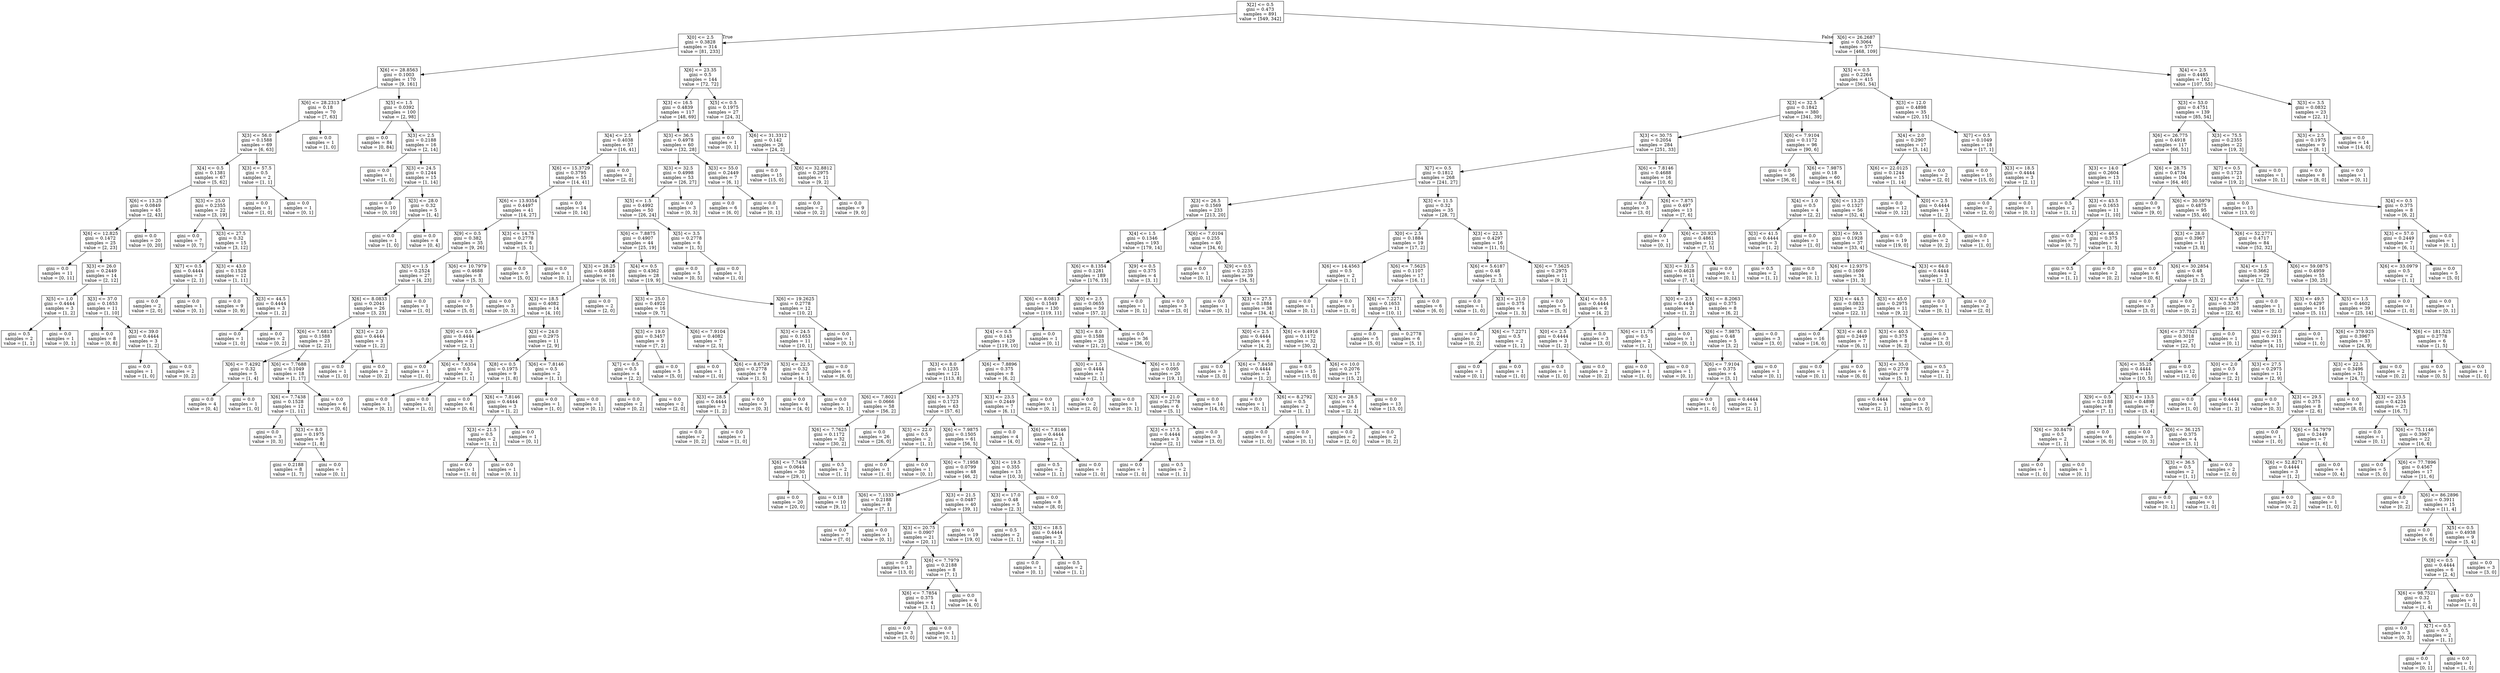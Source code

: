 digraph Tree {
node [shape=box] ;
0 [label="X[2] <= 0.5\ngini = 0.473\nsamples = 891\nvalue = [549, 342]"] ;
1 [label="X[0] <= 2.5\ngini = 0.3828\nsamples = 314\nvalue = [81, 233]"] ;
0 -> 1 [labeldistance=2.5, labelangle=45, headlabel="True"] ;
2 [label="X[6] <= 28.8563\ngini = 0.1003\nsamples = 170\nvalue = [9, 161]"] ;
1 -> 2 ;
3 [label="X[6] <= 28.2313\ngini = 0.18\nsamples = 70\nvalue = [7, 63]"] ;
2 -> 3 ;
4 [label="X[3] <= 56.0\ngini = 0.1588\nsamples = 69\nvalue = [6, 63]"] ;
3 -> 4 ;
5 [label="X[4] <= 0.5\ngini = 0.1381\nsamples = 67\nvalue = [5, 62]"] ;
4 -> 5 ;
6 [label="X[6] <= 13.25\ngini = 0.0849\nsamples = 45\nvalue = [2, 43]"] ;
5 -> 6 ;
7 [label="X[6] <= 12.825\ngini = 0.1472\nsamples = 25\nvalue = [2, 23]"] ;
6 -> 7 ;
8 [label="gini = 0.0\nsamples = 11\nvalue = [0, 11]"] ;
7 -> 8 ;
9 [label="X[3] <= 26.0\ngini = 0.2449\nsamples = 14\nvalue = [2, 12]"] ;
7 -> 9 ;
10 [label="X[5] <= 1.0\ngini = 0.4444\nsamples = 3\nvalue = [1, 2]"] ;
9 -> 10 ;
11 [label="gini = 0.5\nsamples = 2\nvalue = [1, 1]"] ;
10 -> 11 ;
12 [label="gini = 0.0\nsamples = 1\nvalue = [0, 1]"] ;
10 -> 12 ;
13 [label="X[3] <= 37.0\ngini = 0.1653\nsamples = 11\nvalue = [1, 10]"] ;
9 -> 13 ;
14 [label="gini = 0.0\nsamples = 8\nvalue = [0, 8]"] ;
13 -> 14 ;
15 [label="X[3] <= 39.0\ngini = 0.4444\nsamples = 3\nvalue = [1, 2]"] ;
13 -> 15 ;
16 [label="gini = 0.0\nsamples = 1\nvalue = [1, 0]"] ;
15 -> 16 ;
17 [label="gini = 0.0\nsamples = 2\nvalue = [0, 2]"] ;
15 -> 17 ;
18 [label="gini = 0.0\nsamples = 20\nvalue = [0, 20]"] ;
6 -> 18 ;
19 [label="X[3] <= 25.0\ngini = 0.2355\nsamples = 22\nvalue = [3, 19]"] ;
5 -> 19 ;
20 [label="gini = 0.0\nsamples = 7\nvalue = [0, 7]"] ;
19 -> 20 ;
21 [label="X[3] <= 27.5\ngini = 0.32\nsamples = 15\nvalue = [3, 12]"] ;
19 -> 21 ;
22 [label="X[7] <= 0.5\ngini = 0.4444\nsamples = 3\nvalue = [2, 1]"] ;
21 -> 22 ;
23 [label="gini = 0.0\nsamples = 2\nvalue = [2, 0]"] ;
22 -> 23 ;
24 [label="gini = 0.0\nsamples = 1\nvalue = [0, 1]"] ;
22 -> 24 ;
25 [label="X[3] <= 43.0\ngini = 0.1528\nsamples = 12\nvalue = [1, 11]"] ;
21 -> 25 ;
26 [label="gini = 0.0\nsamples = 9\nvalue = [0, 9]"] ;
25 -> 26 ;
27 [label="X[3] <= 44.5\ngini = 0.4444\nsamples = 3\nvalue = [1, 2]"] ;
25 -> 27 ;
28 [label="gini = 0.0\nsamples = 1\nvalue = [1, 0]"] ;
27 -> 28 ;
29 [label="gini = 0.0\nsamples = 2\nvalue = [0, 2]"] ;
27 -> 29 ;
30 [label="X[3] <= 57.5\ngini = 0.5\nsamples = 2\nvalue = [1, 1]"] ;
4 -> 30 ;
31 [label="gini = 0.0\nsamples = 1\nvalue = [1, 0]"] ;
30 -> 31 ;
32 [label="gini = 0.0\nsamples = 1\nvalue = [0, 1]"] ;
30 -> 32 ;
33 [label="gini = 0.0\nsamples = 1\nvalue = [1, 0]"] ;
3 -> 33 ;
34 [label="X[5] <= 1.5\ngini = 0.0392\nsamples = 100\nvalue = [2, 98]"] ;
2 -> 34 ;
35 [label="gini = 0.0\nsamples = 84\nvalue = [0, 84]"] ;
34 -> 35 ;
36 [label="X[3] <= 2.5\ngini = 0.2188\nsamples = 16\nvalue = [2, 14]"] ;
34 -> 36 ;
37 [label="gini = 0.0\nsamples = 1\nvalue = [1, 0]"] ;
36 -> 37 ;
38 [label="X[3] <= 24.5\ngini = 0.1244\nsamples = 15\nvalue = [1, 14]"] ;
36 -> 38 ;
39 [label="gini = 0.0\nsamples = 10\nvalue = [0, 10]"] ;
38 -> 39 ;
40 [label="X[3] <= 28.0\ngini = 0.32\nsamples = 5\nvalue = [1, 4]"] ;
38 -> 40 ;
41 [label="gini = 0.0\nsamples = 1\nvalue = [1, 0]"] ;
40 -> 41 ;
42 [label="gini = 0.0\nsamples = 4\nvalue = [0, 4]"] ;
40 -> 42 ;
43 [label="X[6] <= 23.35\ngini = 0.5\nsamples = 144\nvalue = [72, 72]"] ;
1 -> 43 ;
44 [label="X[3] <= 16.5\ngini = 0.4839\nsamples = 117\nvalue = [48, 69]"] ;
43 -> 44 ;
45 [label="X[4] <= 2.5\ngini = 0.4038\nsamples = 57\nvalue = [16, 41]"] ;
44 -> 45 ;
46 [label="X[6] <= 15.3729\ngini = 0.3795\nsamples = 55\nvalue = [14, 41]"] ;
45 -> 46 ;
47 [label="X[6] <= 13.9354\ngini = 0.4497\nsamples = 41\nvalue = [14, 27]"] ;
46 -> 47 ;
48 [label="X[9] <= 0.5\ngini = 0.382\nsamples = 35\nvalue = [9, 26]"] ;
47 -> 48 ;
49 [label="X[5] <= 1.5\ngini = 0.2524\nsamples = 27\nvalue = [4, 23]"] ;
48 -> 49 ;
50 [label="X[6] <= 8.0833\ngini = 0.2041\nsamples = 26\nvalue = [3, 23]"] ;
49 -> 50 ;
51 [label="X[6] <= 7.6813\ngini = 0.1588\nsamples = 23\nvalue = [2, 21]"] ;
50 -> 51 ;
52 [label="X[6] <= 7.4292\ngini = 0.32\nsamples = 5\nvalue = [1, 4]"] ;
51 -> 52 ;
53 [label="gini = 0.0\nsamples = 4\nvalue = [0, 4]"] ;
52 -> 53 ;
54 [label="gini = 0.0\nsamples = 1\nvalue = [1, 0]"] ;
52 -> 54 ;
55 [label="X[6] <= 7.7688\ngini = 0.1049\nsamples = 18\nvalue = [1, 17]"] ;
51 -> 55 ;
56 [label="X[6] <= 7.7438\ngini = 0.1528\nsamples = 12\nvalue = [1, 11]"] ;
55 -> 56 ;
57 [label="gini = 0.0\nsamples = 3\nvalue = [0, 3]"] ;
56 -> 57 ;
58 [label="X[3] <= 8.0\ngini = 0.1975\nsamples = 9\nvalue = [1, 8]"] ;
56 -> 58 ;
59 [label="gini = 0.2188\nsamples = 8\nvalue = [1, 7]"] ;
58 -> 59 ;
60 [label="gini = 0.0\nsamples = 1\nvalue = [0, 1]"] ;
58 -> 60 ;
61 [label="gini = 0.0\nsamples = 6\nvalue = [0, 6]"] ;
55 -> 61 ;
62 [label="X[3] <= 2.0\ngini = 0.4444\nsamples = 3\nvalue = [1, 2]"] ;
50 -> 62 ;
63 [label="gini = 0.0\nsamples = 1\nvalue = [1, 0]"] ;
62 -> 63 ;
64 [label="gini = 0.0\nsamples = 2\nvalue = [0, 2]"] ;
62 -> 64 ;
65 [label="gini = 0.0\nsamples = 1\nvalue = [1, 0]"] ;
49 -> 65 ;
66 [label="X[6] <= 10.7979\ngini = 0.4688\nsamples = 8\nvalue = [5, 3]"] ;
48 -> 66 ;
67 [label="gini = 0.0\nsamples = 5\nvalue = [5, 0]"] ;
66 -> 67 ;
68 [label="gini = 0.0\nsamples = 3\nvalue = [0, 3]"] ;
66 -> 68 ;
69 [label="X[3] <= 14.75\ngini = 0.2778\nsamples = 6\nvalue = [5, 1]"] ;
47 -> 69 ;
70 [label="gini = 0.0\nsamples = 5\nvalue = [5, 0]"] ;
69 -> 70 ;
71 [label="gini = 0.0\nsamples = 1\nvalue = [0, 1]"] ;
69 -> 71 ;
72 [label="gini = 0.0\nsamples = 14\nvalue = [0, 14]"] ;
46 -> 72 ;
73 [label="gini = 0.0\nsamples = 2\nvalue = [2, 0]"] ;
45 -> 73 ;
74 [label="X[3] <= 36.5\ngini = 0.4978\nsamples = 60\nvalue = [32, 28]"] ;
44 -> 74 ;
75 [label="X[3] <= 32.5\ngini = 0.4998\nsamples = 53\nvalue = [26, 27]"] ;
74 -> 75 ;
76 [label="X[5] <= 1.5\ngini = 0.4992\nsamples = 50\nvalue = [26, 24]"] ;
75 -> 76 ;
77 [label="X[6] <= 7.8875\ngini = 0.4907\nsamples = 44\nvalue = [25, 19]"] ;
76 -> 77 ;
78 [label="X[3] <= 28.25\ngini = 0.4688\nsamples = 16\nvalue = [6, 10]"] ;
77 -> 78 ;
79 [label="X[3] <= 18.5\ngini = 0.4082\nsamples = 14\nvalue = [4, 10]"] ;
78 -> 79 ;
80 [label="X[9] <= 0.5\ngini = 0.4444\nsamples = 3\nvalue = [2, 1]"] ;
79 -> 80 ;
81 [label="gini = 0.0\nsamples = 1\nvalue = [1, 0]"] ;
80 -> 81 ;
82 [label="X[6] <= 7.6354\ngini = 0.5\nsamples = 2\nvalue = [1, 1]"] ;
80 -> 82 ;
83 [label="gini = 0.0\nsamples = 1\nvalue = [0, 1]"] ;
82 -> 83 ;
84 [label="gini = 0.0\nsamples = 1\nvalue = [1, 0]"] ;
82 -> 84 ;
85 [label="X[3] <= 24.0\ngini = 0.2975\nsamples = 11\nvalue = [2, 9]"] ;
79 -> 85 ;
86 [label="X[8] <= 0.5\ngini = 0.1975\nsamples = 9\nvalue = [1, 8]"] ;
85 -> 86 ;
87 [label="gini = 0.0\nsamples = 6\nvalue = [0, 6]"] ;
86 -> 87 ;
88 [label="X[6] <= 7.8146\ngini = 0.4444\nsamples = 3\nvalue = [1, 2]"] ;
86 -> 88 ;
89 [label="X[3] <= 21.5\ngini = 0.5\nsamples = 2\nvalue = [1, 1]"] ;
88 -> 89 ;
90 [label="gini = 0.0\nsamples = 1\nvalue = [1, 0]"] ;
89 -> 90 ;
91 [label="gini = 0.0\nsamples = 1\nvalue = [0, 1]"] ;
89 -> 91 ;
92 [label="gini = 0.0\nsamples = 1\nvalue = [0, 1]"] ;
88 -> 92 ;
93 [label="X[6] <= 7.8146\ngini = 0.5\nsamples = 2\nvalue = [1, 1]"] ;
85 -> 93 ;
94 [label="gini = 0.0\nsamples = 1\nvalue = [1, 0]"] ;
93 -> 94 ;
95 [label="gini = 0.0\nsamples = 1\nvalue = [0, 1]"] ;
93 -> 95 ;
96 [label="gini = 0.0\nsamples = 2\nvalue = [2, 0]"] ;
78 -> 96 ;
97 [label="X[4] <= 0.5\ngini = 0.4362\nsamples = 28\nvalue = [19, 9]"] ;
77 -> 97 ;
98 [label="X[3] <= 25.0\ngini = 0.4922\nsamples = 16\nvalue = [9, 7]"] ;
97 -> 98 ;
99 [label="X[3] <= 19.0\ngini = 0.3457\nsamples = 9\nvalue = [7, 2]"] ;
98 -> 99 ;
100 [label="X[7] <= 0.5\ngini = 0.5\nsamples = 4\nvalue = [2, 2]"] ;
99 -> 100 ;
101 [label="gini = 0.0\nsamples = 2\nvalue = [0, 2]"] ;
100 -> 101 ;
102 [label="gini = 0.0\nsamples = 2\nvalue = [2, 0]"] ;
100 -> 102 ;
103 [label="gini = 0.0\nsamples = 5\nvalue = [5, 0]"] ;
99 -> 103 ;
104 [label="X[6] <= 7.9104\ngini = 0.4082\nsamples = 7\nvalue = [2, 5]"] ;
98 -> 104 ;
105 [label="gini = 0.0\nsamples = 1\nvalue = [1, 0]"] ;
104 -> 105 ;
106 [label="X[6] <= 8.6729\ngini = 0.2778\nsamples = 6\nvalue = [1, 5]"] ;
104 -> 106 ;
107 [label="X[3] <= 28.5\ngini = 0.4444\nsamples = 3\nvalue = [1, 2]"] ;
106 -> 107 ;
108 [label="gini = 0.0\nsamples = 2\nvalue = [0, 2]"] ;
107 -> 108 ;
109 [label="gini = 0.0\nsamples = 1\nvalue = [1, 0]"] ;
107 -> 109 ;
110 [label="gini = 0.0\nsamples = 3\nvalue = [0, 3]"] ;
106 -> 110 ;
111 [label="X[6] <= 19.2625\ngini = 0.2778\nsamples = 12\nvalue = [10, 2]"] ;
97 -> 111 ;
112 [label="X[3] <= 24.5\ngini = 0.1653\nsamples = 11\nvalue = [10, 1]"] ;
111 -> 112 ;
113 [label="X[3] <= 22.5\ngini = 0.32\nsamples = 5\nvalue = [4, 1]"] ;
112 -> 113 ;
114 [label="gini = 0.0\nsamples = 4\nvalue = [4, 0]"] ;
113 -> 114 ;
115 [label="gini = 0.0\nsamples = 1\nvalue = [0, 1]"] ;
113 -> 115 ;
116 [label="gini = 0.0\nsamples = 6\nvalue = [6, 0]"] ;
112 -> 116 ;
117 [label="gini = 0.0\nsamples = 1\nvalue = [0, 1]"] ;
111 -> 117 ;
118 [label="X[5] <= 3.5\ngini = 0.2778\nsamples = 6\nvalue = [1, 5]"] ;
76 -> 118 ;
119 [label="gini = 0.0\nsamples = 5\nvalue = [0, 5]"] ;
118 -> 119 ;
120 [label="gini = 0.0\nsamples = 1\nvalue = [1, 0]"] ;
118 -> 120 ;
121 [label="gini = 0.0\nsamples = 3\nvalue = [0, 3]"] ;
75 -> 121 ;
122 [label="X[3] <= 55.0\ngini = 0.2449\nsamples = 7\nvalue = [6, 1]"] ;
74 -> 122 ;
123 [label="gini = 0.0\nsamples = 6\nvalue = [6, 0]"] ;
122 -> 123 ;
124 [label="gini = 0.0\nsamples = 1\nvalue = [0, 1]"] ;
122 -> 124 ;
125 [label="X[5] <= 0.5\ngini = 0.1975\nsamples = 27\nvalue = [24, 3]"] ;
43 -> 125 ;
126 [label="gini = 0.0\nsamples = 1\nvalue = [0, 1]"] ;
125 -> 126 ;
127 [label="X[6] <= 31.3312\ngini = 0.142\nsamples = 26\nvalue = [24, 2]"] ;
125 -> 127 ;
128 [label="gini = 0.0\nsamples = 15\nvalue = [15, 0]"] ;
127 -> 128 ;
129 [label="X[6] <= 32.8812\ngini = 0.2975\nsamples = 11\nvalue = [9, 2]"] ;
127 -> 129 ;
130 [label="gini = 0.0\nsamples = 2\nvalue = [0, 2]"] ;
129 -> 130 ;
131 [label="gini = 0.0\nsamples = 9\nvalue = [9, 0]"] ;
129 -> 131 ;
132 [label="X[6] <= 26.2687\ngini = 0.3064\nsamples = 577\nvalue = [468, 109]"] ;
0 -> 132 [labeldistance=2.5, labelangle=-45, headlabel="False"] ;
133 [label="X[5] <= 0.5\ngini = 0.2264\nsamples = 415\nvalue = [361, 54]"] ;
132 -> 133 ;
134 [label="X[3] <= 32.5\ngini = 0.1842\nsamples = 380\nvalue = [341, 39]"] ;
133 -> 134 ;
135 [label="X[3] <= 30.75\ngini = 0.2054\nsamples = 284\nvalue = [251, 33]"] ;
134 -> 135 ;
136 [label="X[7] <= 0.5\ngini = 0.1812\nsamples = 268\nvalue = [241, 27]"] ;
135 -> 136 ;
137 [label="X[3] <= 26.5\ngini = 0.1569\nsamples = 233\nvalue = [213, 20]"] ;
136 -> 137 ;
138 [label="X[4] <= 1.5\ngini = 0.1346\nsamples = 193\nvalue = [179, 14]"] ;
137 -> 138 ;
139 [label="X[6] <= 8.1354\ngini = 0.1281\nsamples = 189\nvalue = [176, 13]"] ;
138 -> 139 ;
140 [label="X[6] <= 8.0813\ngini = 0.1549\nsamples = 130\nvalue = [119, 11]"] ;
139 -> 140 ;
141 [label="X[4] <= 0.5\ngini = 0.143\nsamples = 129\nvalue = [119, 10]"] ;
140 -> 141 ;
142 [label="X[3] <= 8.0\ngini = 0.1235\nsamples = 121\nvalue = [113, 8]"] ;
141 -> 142 ;
143 [label="X[6] <= 7.8021\ngini = 0.0666\nsamples = 58\nvalue = [56, 2]"] ;
142 -> 143 ;
144 [label="X[6] <= 7.7625\ngini = 0.1172\nsamples = 32\nvalue = [30, 2]"] ;
143 -> 144 ;
145 [label="X[6] <= 7.7438\ngini = 0.0644\nsamples = 30\nvalue = [29, 1]"] ;
144 -> 145 ;
146 [label="gini = 0.0\nsamples = 20\nvalue = [20, 0]"] ;
145 -> 146 ;
147 [label="gini = 0.18\nsamples = 10\nvalue = [9, 1]"] ;
145 -> 147 ;
148 [label="gini = 0.5\nsamples = 2\nvalue = [1, 1]"] ;
144 -> 148 ;
149 [label="gini = 0.0\nsamples = 26\nvalue = [26, 0]"] ;
143 -> 149 ;
150 [label="X[6] <= 3.375\ngini = 0.1723\nsamples = 63\nvalue = [57, 6]"] ;
142 -> 150 ;
151 [label="X[3] <= 22.0\ngini = 0.5\nsamples = 2\nvalue = [1, 1]"] ;
150 -> 151 ;
152 [label="gini = 0.0\nsamples = 1\nvalue = [1, 0]"] ;
151 -> 152 ;
153 [label="gini = 0.0\nsamples = 1\nvalue = [0, 1]"] ;
151 -> 153 ;
154 [label="X[6] <= 7.9875\ngini = 0.1505\nsamples = 61\nvalue = [56, 5]"] ;
150 -> 154 ;
155 [label="X[6] <= 7.1958\ngini = 0.0799\nsamples = 48\nvalue = [46, 2]"] ;
154 -> 155 ;
156 [label="X[6] <= 7.1333\ngini = 0.2188\nsamples = 8\nvalue = [7, 1]"] ;
155 -> 156 ;
157 [label="gini = 0.0\nsamples = 7\nvalue = [7, 0]"] ;
156 -> 157 ;
158 [label="gini = 0.0\nsamples = 1\nvalue = [0, 1]"] ;
156 -> 158 ;
159 [label="X[3] <= 21.5\ngini = 0.0487\nsamples = 40\nvalue = [39, 1]"] ;
155 -> 159 ;
160 [label="X[3] <= 20.75\ngini = 0.0907\nsamples = 21\nvalue = [20, 1]"] ;
159 -> 160 ;
161 [label="gini = 0.0\nsamples = 13\nvalue = [13, 0]"] ;
160 -> 161 ;
162 [label="X[6] <= 7.7979\ngini = 0.2188\nsamples = 8\nvalue = [7, 1]"] ;
160 -> 162 ;
163 [label="X[6] <= 7.7854\ngini = 0.375\nsamples = 4\nvalue = [3, 1]"] ;
162 -> 163 ;
164 [label="gini = 0.0\nsamples = 3\nvalue = [3, 0]"] ;
163 -> 164 ;
165 [label="gini = 0.0\nsamples = 1\nvalue = [0, 1]"] ;
163 -> 165 ;
166 [label="gini = 0.0\nsamples = 4\nvalue = [4, 0]"] ;
162 -> 166 ;
167 [label="gini = 0.0\nsamples = 19\nvalue = [19, 0]"] ;
159 -> 167 ;
168 [label="X[3] <= 19.5\ngini = 0.355\nsamples = 13\nvalue = [10, 3]"] ;
154 -> 168 ;
169 [label="X[3] <= 17.0\ngini = 0.48\nsamples = 5\nvalue = [2, 3]"] ;
168 -> 169 ;
170 [label="gini = 0.5\nsamples = 2\nvalue = [1, 1]"] ;
169 -> 170 ;
171 [label="X[3] <= 18.5\ngini = 0.4444\nsamples = 3\nvalue = [1, 2]"] ;
169 -> 171 ;
172 [label="gini = 0.0\nsamples = 1\nvalue = [0, 1]"] ;
171 -> 172 ;
173 [label="gini = 0.5\nsamples = 2\nvalue = [1, 1]"] ;
171 -> 173 ;
174 [label="gini = 0.0\nsamples = 8\nvalue = [8, 0]"] ;
168 -> 174 ;
175 [label="X[6] <= 7.8896\ngini = 0.375\nsamples = 8\nvalue = [6, 2]"] ;
141 -> 175 ;
176 [label="X[3] <= 23.5\ngini = 0.2449\nsamples = 7\nvalue = [6, 1]"] ;
175 -> 176 ;
177 [label="gini = 0.0\nsamples = 4\nvalue = [4, 0]"] ;
176 -> 177 ;
178 [label="X[6] <= 7.8146\ngini = 0.4444\nsamples = 3\nvalue = [2, 1]"] ;
176 -> 178 ;
179 [label="gini = 0.5\nsamples = 2\nvalue = [1, 1]"] ;
178 -> 179 ;
180 [label="gini = 0.0\nsamples = 1\nvalue = [1, 0]"] ;
178 -> 180 ;
181 [label="gini = 0.0\nsamples = 1\nvalue = [0, 1]"] ;
175 -> 181 ;
182 [label="gini = 0.0\nsamples = 1\nvalue = [0, 1]"] ;
140 -> 182 ;
183 [label="X[0] <= 2.5\ngini = 0.0655\nsamples = 59\nvalue = [57, 2]"] ;
139 -> 183 ;
184 [label="X[3] <= 8.0\ngini = 0.1588\nsamples = 23\nvalue = [21, 2]"] ;
183 -> 184 ;
185 [label="X[0] <= 1.5\ngini = 0.4444\nsamples = 3\nvalue = [2, 1]"] ;
184 -> 185 ;
186 [label="gini = 0.0\nsamples = 2\nvalue = [2, 0]"] ;
185 -> 186 ;
187 [label="gini = 0.0\nsamples = 1\nvalue = [0, 1]"] ;
185 -> 187 ;
188 [label="X[6] <= 11.0\ngini = 0.095\nsamples = 20\nvalue = [19, 1]"] ;
184 -> 188 ;
189 [label="X[3] <= 21.0\ngini = 0.2778\nsamples = 6\nvalue = [5, 1]"] ;
188 -> 189 ;
190 [label="X[3] <= 17.5\ngini = 0.4444\nsamples = 3\nvalue = [2, 1]"] ;
189 -> 190 ;
191 [label="gini = 0.0\nsamples = 1\nvalue = [1, 0]"] ;
190 -> 191 ;
192 [label="gini = 0.5\nsamples = 2\nvalue = [1, 1]"] ;
190 -> 192 ;
193 [label="gini = 0.0\nsamples = 3\nvalue = [3, 0]"] ;
189 -> 193 ;
194 [label="gini = 0.0\nsamples = 14\nvalue = [14, 0]"] ;
188 -> 194 ;
195 [label="gini = 0.0\nsamples = 36\nvalue = [36, 0]"] ;
183 -> 195 ;
196 [label="X[9] <= 0.5\ngini = 0.375\nsamples = 4\nvalue = [3, 1]"] ;
138 -> 196 ;
197 [label="gini = 0.0\nsamples = 1\nvalue = [0, 1]"] ;
196 -> 197 ;
198 [label="gini = 0.0\nsamples = 3\nvalue = [3, 0]"] ;
196 -> 198 ;
199 [label="X[6] <= 7.0104\ngini = 0.255\nsamples = 40\nvalue = [34, 6]"] ;
137 -> 199 ;
200 [label="gini = 0.0\nsamples = 1\nvalue = [0, 1]"] ;
199 -> 200 ;
201 [label="X[9] <= 0.5\ngini = 0.2235\nsamples = 39\nvalue = [34, 5]"] ;
199 -> 201 ;
202 [label="gini = 0.0\nsamples = 1\nvalue = [0, 1]"] ;
201 -> 202 ;
203 [label="X[3] <= 27.5\ngini = 0.1884\nsamples = 38\nvalue = [34, 4]"] ;
201 -> 203 ;
204 [label="X[0] <= 2.5\ngini = 0.4444\nsamples = 6\nvalue = [4, 2]"] ;
203 -> 204 ;
205 [label="gini = 0.0\nsamples = 3\nvalue = [3, 0]"] ;
204 -> 205 ;
206 [label="X[6] <= 7.8458\ngini = 0.4444\nsamples = 3\nvalue = [1, 2]"] ;
204 -> 206 ;
207 [label="gini = 0.0\nsamples = 1\nvalue = [0, 1]"] ;
206 -> 207 ;
208 [label="X[6] <= 8.2792\ngini = 0.5\nsamples = 2\nvalue = [1, 1]"] ;
206 -> 208 ;
209 [label="gini = 0.0\nsamples = 1\nvalue = [1, 0]"] ;
208 -> 209 ;
210 [label="gini = 0.0\nsamples = 1\nvalue = [0, 1]"] ;
208 -> 210 ;
211 [label="X[6] <= 9.4916\ngini = 0.1172\nsamples = 32\nvalue = [30, 2]"] ;
203 -> 211 ;
212 [label="gini = 0.0\nsamples = 15\nvalue = [15, 0]"] ;
211 -> 212 ;
213 [label="X[6] <= 10.0\ngini = 0.2076\nsamples = 17\nvalue = [15, 2]"] ;
211 -> 213 ;
214 [label="X[3] <= 28.5\ngini = 0.5\nsamples = 4\nvalue = [2, 2]"] ;
213 -> 214 ;
215 [label="gini = 0.0\nsamples = 2\nvalue = [2, 0]"] ;
214 -> 215 ;
216 [label="gini = 0.0\nsamples = 2\nvalue = [0, 2]"] ;
214 -> 216 ;
217 [label="gini = 0.0\nsamples = 13\nvalue = [13, 0]"] ;
213 -> 217 ;
218 [label="X[3] <= 11.5\ngini = 0.32\nsamples = 35\nvalue = [28, 7]"] ;
136 -> 218 ;
219 [label="X[0] <= 2.5\ngini = 0.1884\nsamples = 19\nvalue = [17, 2]"] ;
218 -> 219 ;
220 [label="X[6] <= 14.4563\ngini = 0.5\nsamples = 2\nvalue = [1, 1]"] ;
219 -> 220 ;
221 [label="gini = 0.0\nsamples = 1\nvalue = [0, 1]"] ;
220 -> 221 ;
222 [label="gini = 0.0\nsamples = 1\nvalue = [1, 0]"] ;
220 -> 222 ;
223 [label="X[6] <= 7.5625\ngini = 0.1107\nsamples = 17\nvalue = [16, 1]"] ;
219 -> 223 ;
224 [label="X[6] <= 7.2271\ngini = 0.1653\nsamples = 11\nvalue = [10, 1]"] ;
223 -> 224 ;
225 [label="gini = 0.0\nsamples = 5\nvalue = [5, 0]"] ;
224 -> 225 ;
226 [label="gini = 0.2778\nsamples = 6\nvalue = [5, 1]"] ;
224 -> 226 ;
227 [label="gini = 0.0\nsamples = 6\nvalue = [6, 0]"] ;
223 -> 227 ;
228 [label="X[3] <= 22.5\ngini = 0.4297\nsamples = 16\nvalue = [11, 5]"] ;
218 -> 228 ;
229 [label="X[6] <= 5.6187\ngini = 0.48\nsamples = 5\nvalue = [2, 3]"] ;
228 -> 229 ;
230 [label="gini = 0.0\nsamples = 1\nvalue = [1, 0]"] ;
229 -> 230 ;
231 [label="X[3] <= 21.0\ngini = 0.375\nsamples = 4\nvalue = [1, 3]"] ;
229 -> 231 ;
232 [label="gini = 0.0\nsamples = 2\nvalue = [0, 2]"] ;
231 -> 232 ;
233 [label="X[6] <= 7.2271\ngini = 0.5\nsamples = 2\nvalue = [1, 1]"] ;
231 -> 233 ;
234 [label="gini = 0.0\nsamples = 1\nvalue = [0, 1]"] ;
233 -> 234 ;
235 [label="gini = 0.0\nsamples = 1\nvalue = [1, 0]"] ;
233 -> 235 ;
236 [label="X[6] <= 7.5625\ngini = 0.2975\nsamples = 11\nvalue = [9, 2]"] ;
228 -> 236 ;
237 [label="gini = 0.0\nsamples = 5\nvalue = [5, 0]"] ;
236 -> 237 ;
238 [label="X[4] <= 0.5\ngini = 0.4444\nsamples = 6\nvalue = [4, 2]"] ;
236 -> 238 ;
239 [label="X[0] <= 2.5\ngini = 0.4444\nsamples = 3\nvalue = [1, 2]"] ;
238 -> 239 ;
240 [label="gini = 0.0\nsamples = 1\nvalue = [1, 0]"] ;
239 -> 240 ;
241 [label="gini = 0.0\nsamples = 2\nvalue = [0, 2]"] ;
239 -> 241 ;
242 [label="gini = 0.0\nsamples = 3\nvalue = [3, 0]"] ;
238 -> 242 ;
243 [label="X[6] <= 7.8146\ngini = 0.4688\nsamples = 16\nvalue = [10, 6]"] ;
135 -> 243 ;
244 [label="gini = 0.0\nsamples = 3\nvalue = [3, 0]"] ;
243 -> 244 ;
245 [label="X[6] <= 7.875\ngini = 0.497\nsamples = 13\nvalue = [7, 6]"] ;
243 -> 245 ;
246 [label="gini = 0.0\nsamples = 1\nvalue = [0, 1]"] ;
245 -> 246 ;
247 [label="X[6] <= 20.925\ngini = 0.4861\nsamples = 12\nvalue = [7, 5]"] ;
245 -> 247 ;
248 [label="X[3] <= 31.5\ngini = 0.4628\nsamples = 11\nvalue = [7, 4]"] ;
247 -> 248 ;
249 [label="X[0] <= 2.5\ngini = 0.4444\nsamples = 3\nvalue = [1, 2]"] ;
248 -> 249 ;
250 [label="X[6] <= 11.75\ngini = 0.5\nsamples = 2\nvalue = [1, 1]"] ;
249 -> 250 ;
251 [label="gini = 0.0\nsamples = 1\nvalue = [1, 0]"] ;
250 -> 251 ;
252 [label="gini = 0.0\nsamples = 1\nvalue = [0, 1]"] ;
250 -> 252 ;
253 [label="gini = 0.0\nsamples = 1\nvalue = [0, 1]"] ;
249 -> 253 ;
254 [label="X[6] <= 8.2063\ngini = 0.375\nsamples = 8\nvalue = [6, 2]"] ;
248 -> 254 ;
255 [label="X[6] <= 7.9875\ngini = 0.48\nsamples = 5\nvalue = [3, 2]"] ;
254 -> 255 ;
256 [label="X[6] <= 7.9104\ngini = 0.375\nsamples = 4\nvalue = [3, 1]"] ;
255 -> 256 ;
257 [label="gini = 0.0\nsamples = 1\nvalue = [1, 0]"] ;
256 -> 257 ;
258 [label="gini = 0.4444\nsamples = 3\nvalue = [2, 1]"] ;
256 -> 258 ;
259 [label="gini = 0.0\nsamples = 1\nvalue = [0, 1]"] ;
255 -> 259 ;
260 [label="gini = 0.0\nsamples = 3\nvalue = [3, 0]"] ;
254 -> 260 ;
261 [label="gini = 0.0\nsamples = 1\nvalue = [0, 1]"] ;
247 -> 261 ;
262 [label="X[6] <= 7.9104\ngini = 0.1172\nsamples = 96\nvalue = [90, 6]"] ;
134 -> 262 ;
263 [label="gini = 0.0\nsamples = 36\nvalue = [36, 0]"] ;
262 -> 263 ;
264 [label="X[6] <= 7.9875\ngini = 0.18\nsamples = 60\nvalue = [54, 6]"] ;
262 -> 264 ;
265 [label="X[4] <= 1.0\ngini = 0.5\nsamples = 4\nvalue = [2, 2]"] ;
264 -> 265 ;
266 [label="X[3] <= 41.5\ngini = 0.4444\nsamples = 3\nvalue = [1, 2]"] ;
265 -> 266 ;
267 [label="gini = 0.5\nsamples = 2\nvalue = [1, 1]"] ;
266 -> 267 ;
268 [label="gini = 0.0\nsamples = 1\nvalue = [0, 1]"] ;
266 -> 268 ;
269 [label="gini = 0.0\nsamples = 1\nvalue = [1, 0]"] ;
265 -> 269 ;
270 [label="X[6] <= 13.25\ngini = 0.1327\nsamples = 56\nvalue = [52, 4]"] ;
264 -> 270 ;
271 [label="X[3] <= 59.5\ngini = 0.1928\nsamples = 37\nvalue = [33, 4]"] ;
270 -> 271 ;
272 [label="X[6] <= 12.9375\ngini = 0.1609\nsamples = 34\nvalue = [31, 3]"] ;
271 -> 272 ;
273 [label="X[3] <= 44.5\ngini = 0.0832\nsamples = 23\nvalue = [22, 1]"] ;
272 -> 273 ;
274 [label="gini = 0.0\nsamples = 16\nvalue = [16, 0]"] ;
273 -> 274 ;
275 [label="X[3] <= 46.0\ngini = 0.2449\nsamples = 7\nvalue = [6, 1]"] ;
273 -> 275 ;
276 [label="gini = 0.0\nsamples = 1\nvalue = [0, 1]"] ;
275 -> 276 ;
277 [label="gini = 0.0\nsamples = 6\nvalue = [6, 0]"] ;
275 -> 277 ;
278 [label="X[3] <= 45.0\ngini = 0.2975\nsamples = 11\nvalue = [9, 2]"] ;
272 -> 278 ;
279 [label="X[3] <= 40.5\ngini = 0.375\nsamples = 8\nvalue = [6, 2]"] ;
278 -> 279 ;
280 [label="X[3] <= 35.0\ngini = 0.2778\nsamples = 6\nvalue = [5, 1]"] ;
279 -> 280 ;
281 [label="gini = 0.4444\nsamples = 3\nvalue = [2, 1]"] ;
280 -> 281 ;
282 [label="gini = 0.0\nsamples = 3\nvalue = [3, 0]"] ;
280 -> 282 ;
283 [label="gini = 0.5\nsamples = 2\nvalue = [1, 1]"] ;
279 -> 283 ;
284 [label="gini = 0.0\nsamples = 3\nvalue = [3, 0]"] ;
278 -> 284 ;
285 [label="X[3] <= 64.0\ngini = 0.4444\nsamples = 3\nvalue = [2, 1]"] ;
271 -> 285 ;
286 [label="gini = 0.0\nsamples = 1\nvalue = [0, 1]"] ;
285 -> 286 ;
287 [label="gini = 0.0\nsamples = 2\nvalue = [2, 0]"] ;
285 -> 287 ;
288 [label="gini = 0.0\nsamples = 19\nvalue = [19, 0]"] ;
270 -> 288 ;
289 [label="X[3] <= 12.0\ngini = 0.4898\nsamples = 35\nvalue = [20, 15]"] ;
133 -> 289 ;
290 [label="X[4] <= 2.0\ngini = 0.2907\nsamples = 17\nvalue = [3, 14]"] ;
289 -> 290 ;
291 [label="X[6] <= 22.0125\ngini = 0.1244\nsamples = 15\nvalue = [1, 14]"] ;
290 -> 291 ;
292 [label="gini = 0.0\nsamples = 12\nvalue = [0, 12]"] ;
291 -> 292 ;
293 [label="X[0] <= 2.5\ngini = 0.4444\nsamples = 3\nvalue = [1, 2]"] ;
291 -> 293 ;
294 [label="gini = 0.0\nsamples = 2\nvalue = [0, 2]"] ;
293 -> 294 ;
295 [label="gini = 0.0\nsamples = 1\nvalue = [1, 0]"] ;
293 -> 295 ;
296 [label="gini = 0.0\nsamples = 2\nvalue = [2, 0]"] ;
290 -> 296 ;
297 [label="X[7] <= 0.5\ngini = 0.1049\nsamples = 18\nvalue = [17, 1]"] ;
289 -> 297 ;
298 [label="gini = 0.0\nsamples = 15\nvalue = [15, 0]"] ;
297 -> 298 ;
299 [label="X[3] <= 18.5\ngini = 0.4444\nsamples = 3\nvalue = [2, 1]"] ;
297 -> 299 ;
300 [label="gini = 0.0\nsamples = 2\nvalue = [2, 0]"] ;
299 -> 300 ;
301 [label="gini = 0.0\nsamples = 1\nvalue = [0, 1]"] ;
299 -> 301 ;
302 [label="X[4] <= 2.5\ngini = 0.4485\nsamples = 162\nvalue = [107, 55]"] ;
132 -> 302 ;
303 [label="X[3] <= 53.0\ngini = 0.4751\nsamples = 139\nvalue = [85, 54]"] ;
302 -> 303 ;
304 [label="X[6] <= 26.775\ngini = 0.4918\nsamples = 117\nvalue = [66, 51]"] ;
303 -> 304 ;
305 [label="X[3] <= 14.0\ngini = 0.2604\nsamples = 13\nvalue = [2, 11]"] ;
304 -> 305 ;
306 [label="gini = 0.5\nsamples = 2\nvalue = [1, 1]"] ;
305 -> 306 ;
307 [label="X[3] <= 43.5\ngini = 0.1653\nsamples = 11\nvalue = [1, 10]"] ;
305 -> 307 ;
308 [label="gini = 0.0\nsamples = 7\nvalue = [0, 7]"] ;
307 -> 308 ;
309 [label="X[3] <= 46.5\ngini = 0.375\nsamples = 4\nvalue = [1, 3]"] ;
307 -> 309 ;
310 [label="gini = 0.5\nsamples = 2\nvalue = [1, 1]"] ;
309 -> 310 ;
311 [label="gini = 0.0\nsamples = 2\nvalue = [0, 2]"] ;
309 -> 311 ;
312 [label="X[6] <= 28.75\ngini = 0.4734\nsamples = 104\nvalue = [64, 40]"] ;
304 -> 312 ;
313 [label="gini = 0.0\nsamples = 9\nvalue = [9, 0]"] ;
312 -> 313 ;
314 [label="X[6] <= 30.5979\ngini = 0.4875\nsamples = 95\nvalue = [55, 40]"] ;
312 -> 314 ;
315 [label="X[3] <= 28.0\ngini = 0.3967\nsamples = 11\nvalue = [3, 8]"] ;
314 -> 315 ;
316 [label="gini = 0.0\nsamples = 6\nvalue = [0, 6]"] ;
315 -> 316 ;
317 [label="X[6] <= 30.2854\ngini = 0.48\nsamples = 5\nvalue = [3, 2]"] ;
315 -> 317 ;
318 [label="gini = 0.0\nsamples = 3\nvalue = [3, 0]"] ;
317 -> 318 ;
319 [label="gini = 0.0\nsamples = 2\nvalue = [0, 2]"] ;
317 -> 319 ;
320 [label="X[6] <= 52.2771\ngini = 0.4717\nsamples = 84\nvalue = [52, 32]"] ;
314 -> 320 ;
321 [label="X[4] <= 1.5\ngini = 0.3662\nsamples = 29\nvalue = [22, 7]"] ;
320 -> 321 ;
322 [label="X[3] <= 47.5\ngini = 0.3367\nsamples = 28\nvalue = [22, 6]"] ;
321 -> 322 ;
323 [label="X[6] <= 37.7521\ngini = 0.3018\nsamples = 27\nvalue = [22, 5]"] ;
322 -> 323 ;
324 [label="X[6] <= 35.25\ngini = 0.4444\nsamples = 15\nvalue = [10, 5]"] ;
323 -> 324 ;
325 [label="X[9] <= 0.5\ngini = 0.2188\nsamples = 8\nvalue = [7, 1]"] ;
324 -> 325 ;
326 [label="X[6] <= 30.8479\ngini = 0.5\nsamples = 2\nvalue = [1, 1]"] ;
325 -> 326 ;
327 [label="gini = 0.0\nsamples = 1\nvalue = [1, 0]"] ;
326 -> 327 ;
328 [label="gini = 0.0\nsamples = 1\nvalue = [0, 1]"] ;
326 -> 328 ;
329 [label="gini = 0.0\nsamples = 6\nvalue = [6, 0]"] ;
325 -> 329 ;
330 [label="X[3] <= 13.5\ngini = 0.4898\nsamples = 7\nvalue = [3, 4]"] ;
324 -> 330 ;
331 [label="gini = 0.0\nsamples = 3\nvalue = [0, 3]"] ;
330 -> 331 ;
332 [label="X[6] <= 36.125\ngini = 0.375\nsamples = 4\nvalue = [3, 1]"] ;
330 -> 332 ;
333 [label="X[3] <= 36.5\ngini = 0.5\nsamples = 2\nvalue = [1, 1]"] ;
332 -> 333 ;
334 [label="gini = 0.0\nsamples = 1\nvalue = [0, 1]"] ;
333 -> 334 ;
335 [label="gini = 0.0\nsamples = 1\nvalue = [1, 0]"] ;
333 -> 335 ;
336 [label="gini = 0.0\nsamples = 2\nvalue = [2, 0]"] ;
332 -> 336 ;
337 [label="gini = 0.0\nsamples = 12\nvalue = [12, 0]"] ;
323 -> 337 ;
338 [label="gini = 0.0\nsamples = 1\nvalue = [0, 1]"] ;
322 -> 338 ;
339 [label="gini = 0.0\nsamples = 1\nvalue = [0, 1]"] ;
321 -> 339 ;
340 [label="X[6] <= 59.0875\ngini = 0.4959\nsamples = 55\nvalue = [30, 25]"] ;
320 -> 340 ;
341 [label="X[3] <= 49.5\ngini = 0.4297\nsamples = 16\nvalue = [5, 11]"] ;
340 -> 341 ;
342 [label="X[3] <= 22.0\ngini = 0.3911\nsamples = 15\nvalue = [4, 11]"] ;
341 -> 342 ;
343 [label="X[0] <= 2.0\ngini = 0.5\nsamples = 4\nvalue = [2, 2]"] ;
342 -> 343 ;
344 [label="gini = 0.0\nsamples = 1\nvalue = [1, 0]"] ;
343 -> 344 ;
345 [label="gini = 0.4444\nsamples = 3\nvalue = [1, 2]"] ;
343 -> 345 ;
346 [label="X[3] <= 27.5\ngini = 0.2975\nsamples = 11\nvalue = [2, 9]"] ;
342 -> 346 ;
347 [label="gini = 0.0\nsamples = 3\nvalue = [0, 3]"] ;
346 -> 347 ;
348 [label="X[3] <= 29.5\ngini = 0.375\nsamples = 8\nvalue = [2, 6]"] ;
346 -> 348 ;
349 [label="gini = 0.0\nsamples = 1\nvalue = [1, 0]"] ;
348 -> 349 ;
350 [label="X[6] <= 54.7979\ngini = 0.2449\nsamples = 7\nvalue = [1, 6]"] ;
348 -> 350 ;
351 [label="X[6] <= 52.8271\ngini = 0.4444\nsamples = 3\nvalue = [1, 2]"] ;
350 -> 351 ;
352 [label="gini = 0.0\nsamples = 2\nvalue = [0, 2]"] ;
351 -> 352 ;
353 [label="gini = 0.0\nsamples = 1\nvalue = [1, 0]"] ;
351 -> 353 ;
354 [label="gini = 0.0\nsamples = 4\nvalue = [0, 4]"] ;
350 -> 354 ;
355 [label="gini = 0.0\nsamples = 1\nvalue = [1, 0]"] ;
341 -> 355 ;
356 [label="X[5] <= 1.5\ngini = 0.4602\nsamples = 39\nvalue = [25, 14]"] ;
340 -> 356 ;
357 [label="X[6] <= 379.925\ngini = 0.3967\nsamples = 33\nvalue = [24, 9]"] ;
356 -> 357 ;
358 [label="X[3] <= 22.5\ngini = 0.3496\nsamples = 31\nvalue = [24, 7]"] ;
357 -> 358 ;
359 [label="gini = 0.0\nsamples = 8\nvalue = [8, 0]"] ;
358 -> 359 ;
360 [label="X[3] <= 23.5\ngini = 0.4234\nsamples = 23\nvalue = [16, 7]"] ;
358 -> 360 ;
361 [label="gini = 0.0\nsamples = 1\nvalue = [0, 1]"] ;
360 -> 361 ;
362 [label="X[6] <= 75.1146\ngini = 0.3967\nsamples = 22\nvalue = [16, 6]"] ;
360 -> 362 ;
363 [label="gini = 0.0\nsamples = 5\nvalue = [5, 0]"] ;
362 -> 363 ;
364 [label="X[6] <= 77.7896\ngini = 0.4567\nsamples = 17\nvalue = [11, 6]"] ;
362 -> 364 ;
365 [label="gini = 0.0\nsamples = 2\nvalue = [0, 2]"] ;
364 -> 365 ;
366 [label="X[6] <= 86.2896\ngini = 0.3911\nsamples = 15\nvalue = [11, 4]"] ;
364 -> 366 ;
367 [label="gini = 0.0\nsamples = 6\nvalue = [6, 0]"] ;
366 -> 367 ;
368 [label="X[5] <= 0.5\ngini = 0.4938\nsamples = 9\nvalue = [5, 4]"] ;
366 -> 368 ;
369 [label="X[8] <= 0.5\ngini = 0.4444\nsamples = 6\nvalue = [2, 4]"] ;
368 -> 369 ;
370 [label="X[6] <= 98.7521\ngini = 0.32\nsamples = 5\nvalue = [1, 4]"] ;
369 -> 370 ;
371 [label="gini = 0.0\nsamples = 3\nvalue = [0, 3]"] ;
370 -> 371 ;
372 [label="X[7] <= 0.5\ngini = 0.5\nsamples = 2\nvalue = [1, 1]"] ;
370 -> 372 ;
373 [label="gini = 0.0\nsamples = 1\nvalue = [0, 1]"] ;
372 -> 373 ;
374 [label="gini = 0.0\nsamples = 1\nvalue = [1, 0]"] ;
372 -> 374 ;
375 [label="gini = 0.0\nsamples = 1\nvalue = [1, 0]"] ;
369 -> 375 ;
376 [label="gini = 0.0\nsamples = 3\nvalue = [3, 0]"] ;
368 -> 376 ;
377 [label="gini = 0.0\nsamples = 2\nvalue = [0, 2]"] ;
357 -> 377 ;
378 [label="X[6] <= 181.525\ngini = 0.2778\nsamples = 6\nvalue = [1, 5]"] ;
356 -> 378 ;
379 [label="gini = 0.0\nsamples = 5\nvalue = [0, 5]"] ;
378 -> 379 ;
380 [label="gini = 0.0\nsamples = 1\nvalue = [1, 0]"] ;
378 -> 380 ;
381 [label="X[3] <= 75.5\ngini = 0.2355\nsamples = 22\nvalue = [19, 3]"] ;
303 -> 381 ;
382 [label="X[7] <= 0.5\ngini = 0.1723\nsamples = 21\nvalue = [19, 2]"] ;
381 -> 382 ;
383 [label="gini = 0.0\nsamples = 13\nvalue = [13, 0]"] ;
382 -> 383 ;
384 [label="X[4] <= 0.5\ngini = 0.375\nsamples = 8\nvalue = [6, 2]"] ;
382 -> 384 ;
385 [label="X[3] <= 57.0\ngini = 0.2449\nsamples = 7\nvalue = [6, 1]"] ;
384 -> 385 ;
386 [label="X[6] <= 33.0979\ngini = 0.5\nsamples = 2\nvalue = [1, 1]"] ;
385 -> 386 ;
387 [label="gini = 0.0\nsamples = 1\nvalue = [1, 0]"] ;
386 -> 387 ;
388 [label="gini = 0.0\nsamples = 1\nvalue = [0, 1]"] ;
386 -> 388 ;
389 [label="gini = 0.0\nsamples = 5\nvalue = [5, 0]"] ;
385 -> 389 ;
390 [label="gini = 0.0\nsamples = 1\nvalue = [0, 1]"] ;
384 -> 390 ;
391 [label="gini = 0.0\nsamples = 1\nvalue = [0, 1]"] ;
381 -> 391 ;
392 [label="X[3] <= 3.5\ngini = 0.0832\nsamples = 23\nvalue = [22, 1]"] ;
302 -> 392 ;
393 [label="X[3] <= 2.5\ngini = 0.1975\nsamples = 9\nvalue = [8, 1]"] ;
392 -> 393 ;
394 [label="gini = 0.0\nsamples = 8\nvalue = [8, 0]"] ;
393 -> 394 ;
395 [label="gini = 0.0\nsamples = 1\nvalue = [0, 1]"] ;
393 -> 395 ;
396 [label="gini = 0.0\nsamples = 14\nvalue = [14, 0]"] ;
392 -> 396 ;
}